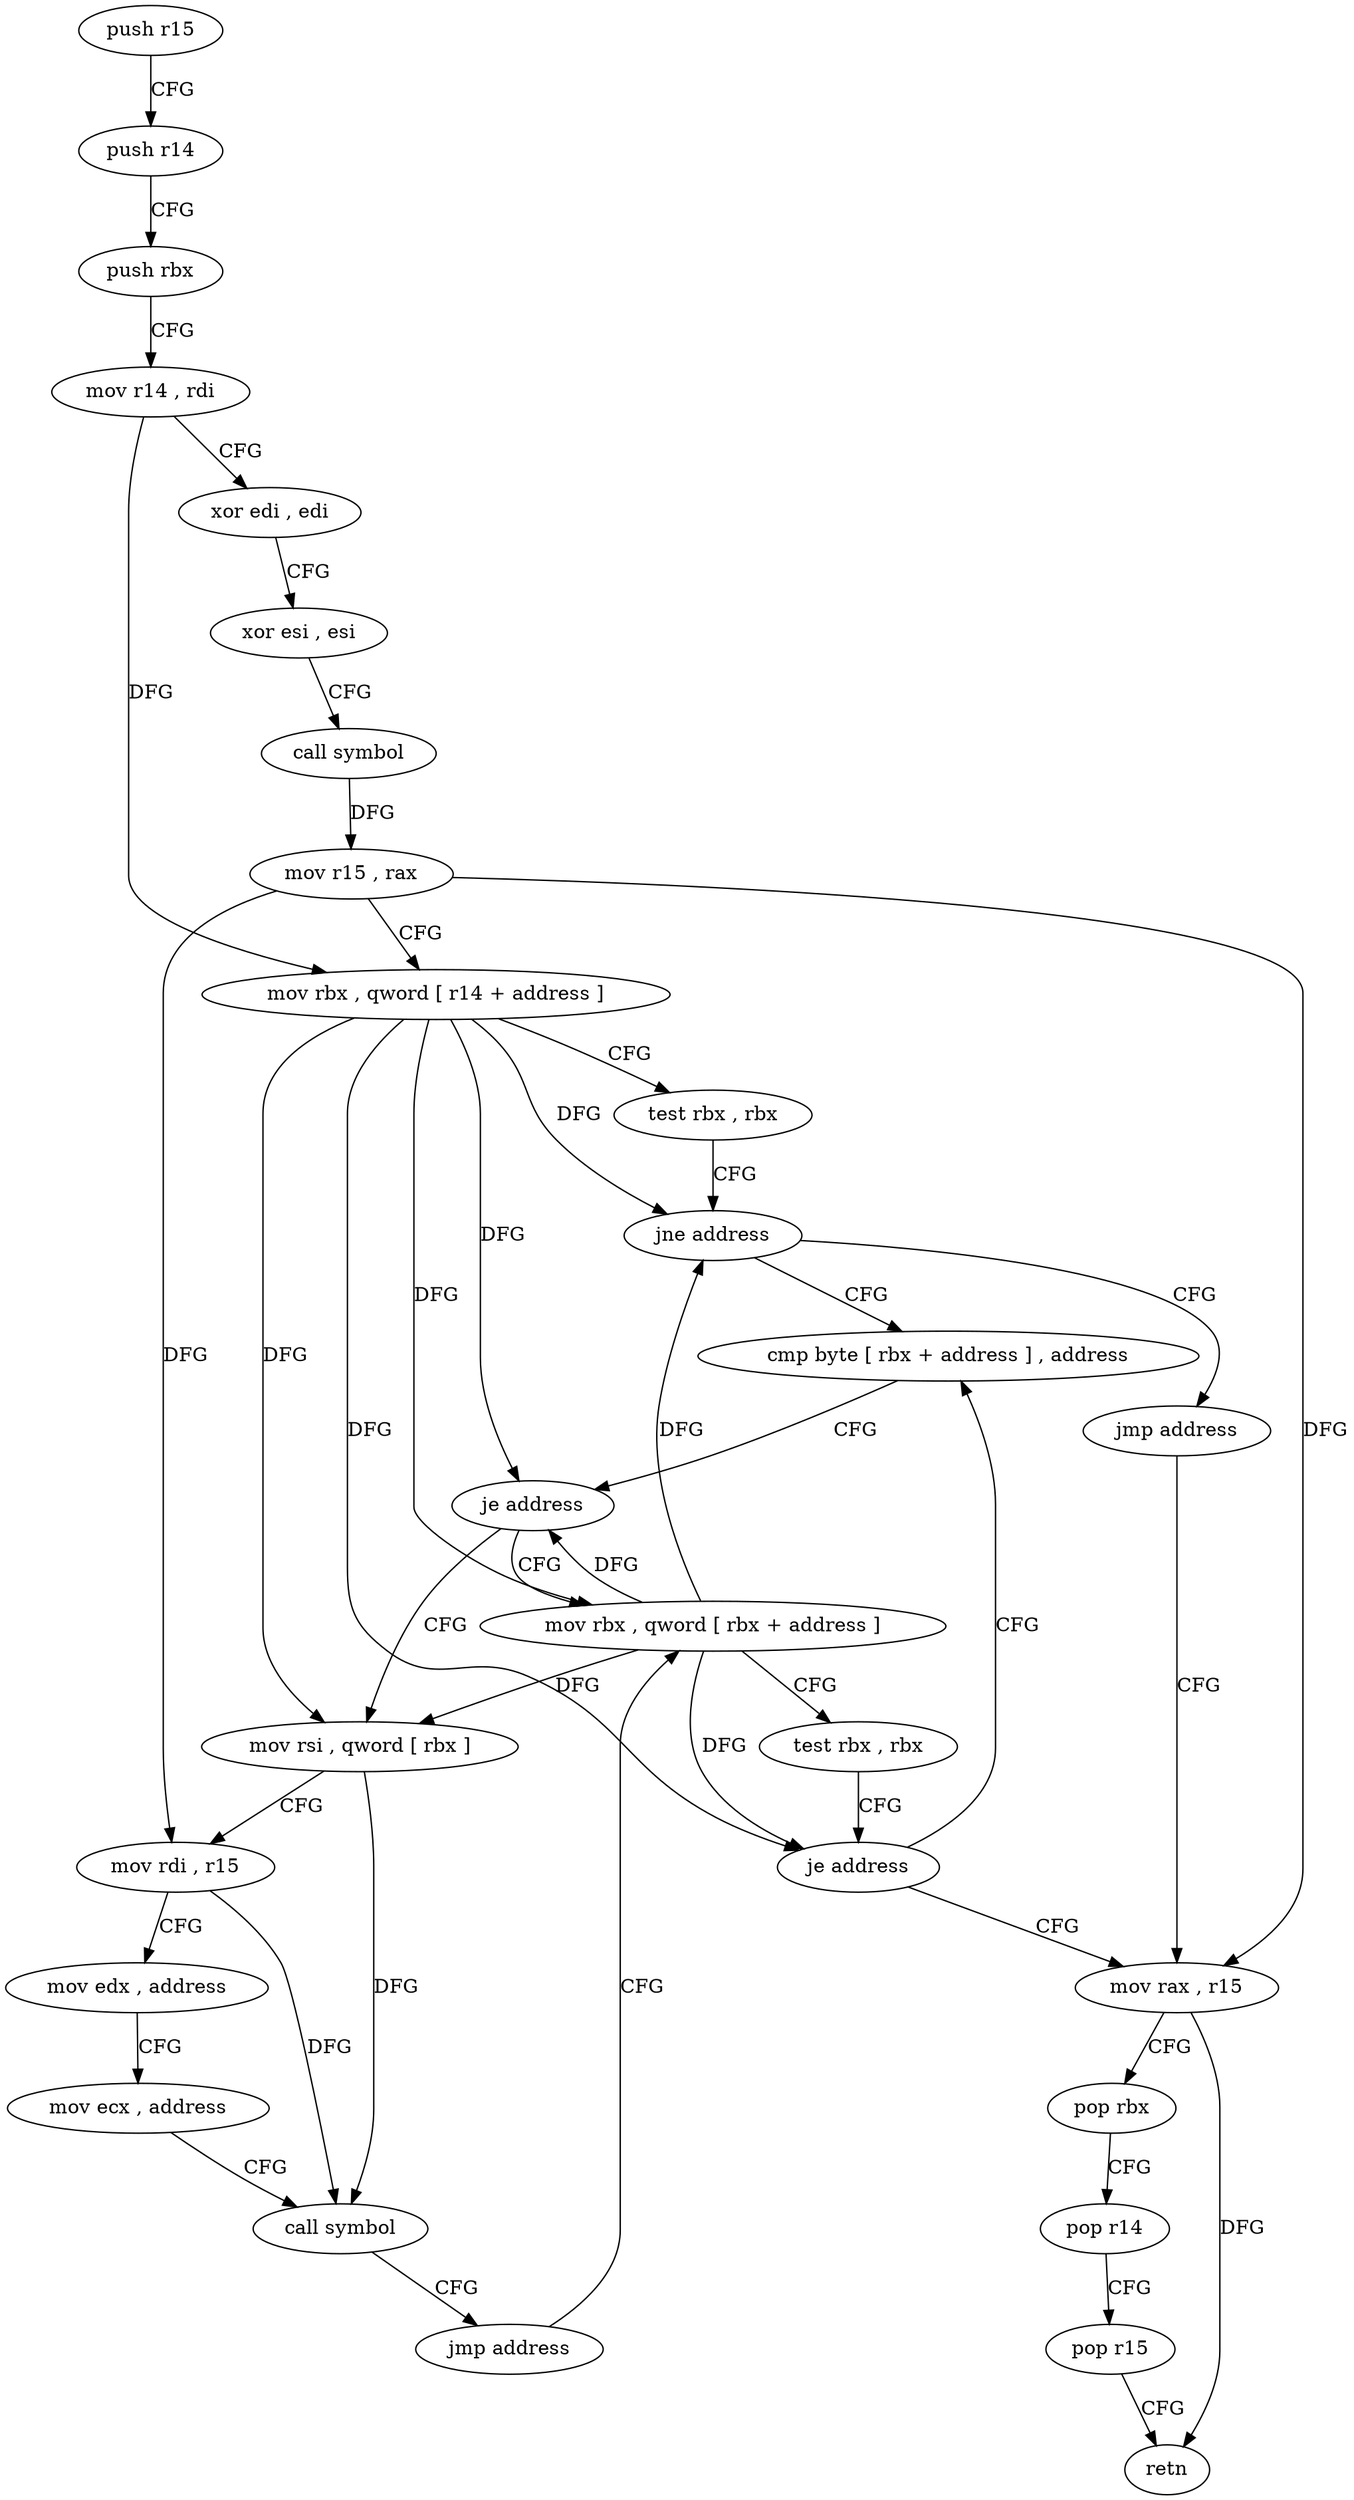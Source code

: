 digraph "func" {
"89488" [label = "push r15" ]
"89490" [label = "push r14" ]
"89492" [label = "push rbx" ]
"89493" [label = "mov r14 , rdi" ]
"89496" [label = "xor edi , edi" ]
"89498" [label = "xor esi , esi" ]
"89500" [label = "call symbol" ]
"89505" [label = "mov r15 , rax" ]
"89508" [label = "mov rbx , qword [ r14 + address ]" ]
"89512" [label = "test rbx , rbx" ]
"89515" [label = "jne address" ]
"89529" [label = "cmp byte [ rbx + address ] , address" ]
"89517" [label = "jmp address" ]
"89533" [label = "je address" ]
"89520" [label = "mov rbx , qword [ rbx + address ]" ]
"89535" [label = "mov rsi , qword [ rbx ]" ]
"89558" [label = "mov rax , r15" ]
"89524" [label = "test rbx , rbx" ]
"89527" [label = "je address" ]
"89538" [label = "mov rdi , r15" ]
"89541" [label = "mov edx , address" ]
"89546" [label = "mov ecx , address" ]
"89551" [label = "call symbol" ]
"89556" [label = "jmp address" ]
"89561" [label = "pop rbx" ]
"89562" [label = "pop r14" ]
"89564" [label = "pop r15" ]
"89566" [label = "retn" ]
"89488" -> "89490" [ label = "CFG" ]
"89490" -> "89492" [ label = "CFG" ]
"89492" -> "89493" [ label = "CFG" ]
"89493" -> "89496" [ label = "CFG" ]
"89493" -> "89508" [ label = "DFG" ]
"89496" -> "89498" [ label = "CFG" ]
"89498" -> "89500" [ label = "CFG" ]
"89500" -> "89505" [ label = "DFG" ]
"89505" -> "89508" [ label = "CFG" ]
"89505" -> "89538" [ label = "DFG" ]
"89505" -> "89558" [ label = "DFG" ]
"89508" -> "89512" [ label = "CFG" ]
"89508" -> "89515" [ label = "DFG" ]
"89508" -> "89533" [ label = "DFG" ]
"89508" -> "89520" [ label = "DFG" ]
"89508" -> "89527" [ label = "DFG" ]
"89508" -> "89535" [ label = "DFG" ]
"89512" -> "89515" [ label = "CFG" ]
"89515" -> "89529" [ label = "CFG" ]
"89515" -> "89517" [ label = "CFG" ]
"89529" -> "89533" [ label = "CFG" ]
"89517" -> "89558" [ label = "CFG" ]
"89533" -> "89520" [ label = "CFG" ]
"89533" -> "89535" [ label = "CFG" ]
"89520" -> "89524" [ label = "CFG" ]
"89520" -> "89515" [ label = "DFG" ]
"89520" -> "89533" [ label = "DFG" ]
"89520" -> "89527" [ label = "DFG" ]
"89520" -> "89535" [ label = "DFG" ]
"89535" -> "89538" [ label = "CFG" ]
"89535" -> "89551" [ label = "DFG" ]
"89558" -> "89561" [ label = "CFG" ]
"89558" -> "89566" [ label = "DFG" ]
"89524" -> "89527" [ label = "CFG" ]
"89527" -> "89558" [ label = "CFG" ]
"89527" -> "89529" [ label = "CFG" ]
"89538" -> "89541" [ label = "CFG" ]
"89538" -> "89551" [ label = "DFG" ]
"89541" -> "89546" [ label = "CFG" ]
"89546" -> "89551" [ label = "CFG" ]
"89551" -> "89556" [ label = "CFG" ]
"89556" -> "89520" [ label = "CFG" ]
"89561" -> "89562" [ label = "CFG" ]
"89562" -> "89564" [ label = "CFG" ]
"89564" -> "89566" [ label = "CFG" ]
}
